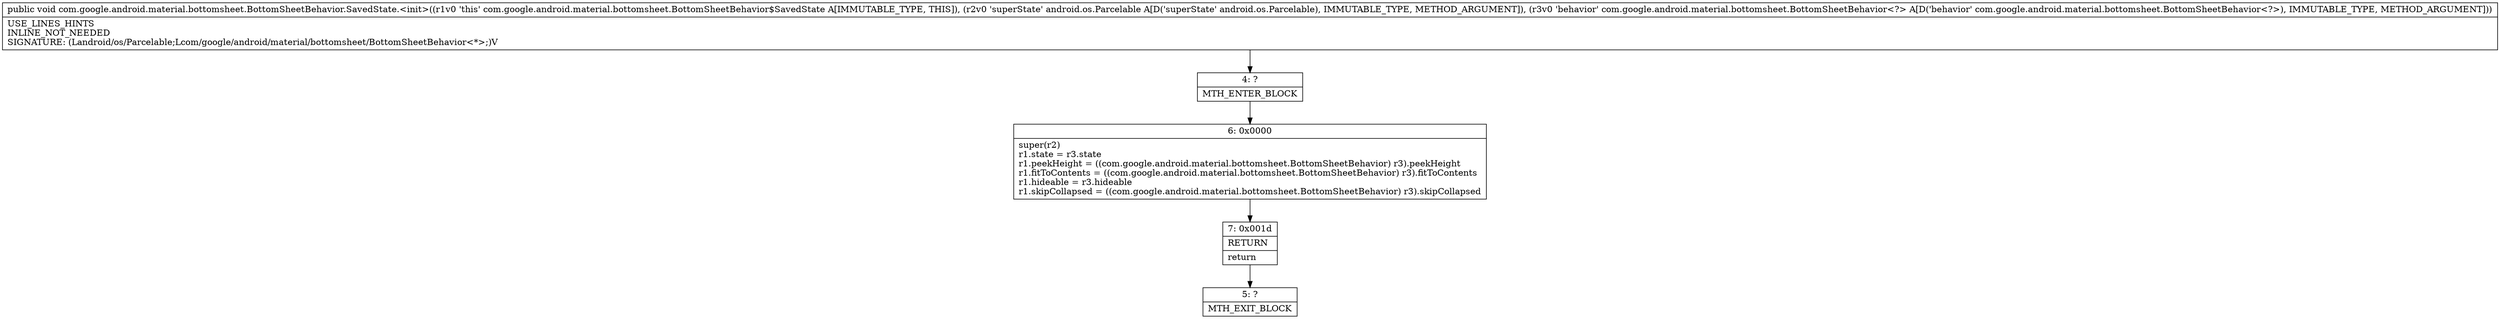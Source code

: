digraph "CFG forcom.google.android.material.bottomsheet.BottomSheetBehavior.SavedState.\<init\>(Landroid\/os\/Parcelable;Lcom\/google\/android\/material\/bottomsheet\/BottomSheetBehavior;)V" {
Node_4 [shape=record,label="{4\:\ ?|MTH_ENTER_BLOCK\l}"];
Node_6 [shape=record,label="{6\:\ 0x0000|super(r2)\lr1.state = r3.state\lr1.peekHeight = ((com.google.android.material.bottomsheet.BottomSheetBehavior) r3).peekHeight\lr1.fitToContents = ((com.google.android.material.bottomsheet.BottomSheetBehavior) r3).fitToContents\lr1.hideable = r3.hideable\lr1.skipCollapsed = ((com.google.android.material.bottomsheet.BottomSheetBehavior) r3).skipCollapsed\l}"];
Node_7 [shape=record,label="{7\:\ 0x001d|RETURN\l|return\l}"];
Node_5 [shape=record,label="{5\:\ ?|MTH_EXIT_BLOCK\l}"];
MethodNode[shape=record,label="{public void com.google.android.material.bottomsheet.BottomSheetBehavior.SavedState.\<init\>((r1v0 'this' com.google.android.material.bottomsheet.BottomSheetBehavior$SavedState A[IMMUTABLE_TYPE, THIS]), (r2v0 'superState' android.os.Parcelable A[D('superState' android.os.Parcelable), IMMUTABLE_TYPE, METHOD_ARGUMENT]), (r3v0 'behavior' com.google.android.material.bottomsheet.BottomSheetBehavior\<?\> A[D('behavior' com.google.android.material.bottomsheet.BottomSheetBehavior\<?\>), IMMUTABLE_TYPE, METHOD_ARGUMENT]))  | USE_LINES_HINTS\lINLINE_NOT_NEEDED\lSIGNATURE: (Landroid\/os\/Parcelable;Lcom\/google\/android\/material\/bottomsheet\/BottomSheetBehavior\<*\>;)V\l}"];
MethodNode -> Node_4;Node_4 -> Node_6;
Node_6 -> Node_7;
Node_7 -> Node_5;
}

